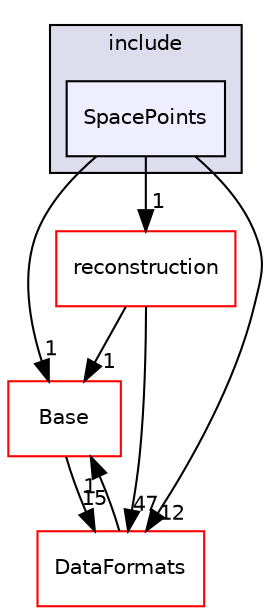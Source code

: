 digraph "/home/travis/build/AliceO2Group/AliceO2/Detectors/TPC/calibration/SpacePoints/include/SpacePoints" {
  bgcolor=transparent;
  compound=true
  node [ fontsize="10", fontname="Helvetica"];
  edge [ labelfontsize="10", labelfontname="Helvetica"];
  subgraph clusterdir_2055e8b9f766f2ecf35205bcfa7b602c {
    graph [ bgcolor="#ddddee", pencolor="black", label="include" fontname="Helvetica", fontsize="10", URL="dir_2055e8b9f766f2ecf35205bcfa7b602c.html"]
  dir_80fe905438b505ae8657607966343586 [shape=box, label="SpacePoints", style="filled", fillcolor="#eeeeff", pencolor="black", URL="dir_80fe905438b505ae8657607966343586.html"];
  }
  dir_a5de047958dd458e809773c6ffaa8478 [shape=box label="reconstruction" color="red" URL="dir_a5de047958dd458e809773c6ffaa8478.html"];
  dir_37c90836491b695b472bf98d1be8336b [shape=box label="Base" color="red" URL="dir_37c90836491b695b472bf98d1be8336b.html"];
  dir_2171f7ec022c5423887b07c69b2f5b48 [shape=box label="DataFormats" color="red" URL="dir_2171f7ec022c5423887b07c69b2f5b48.html"];
  dir_a5de047958dd458e809773c6ffaa8478->dir_37c90836491b695b472bf98d1be8336b [headlabel="1", labeldistance=1.5 headhref="dir_000377_000275.html"];
  dir_a5de047958dd458e809773c6ffaa8478->dir_2171f7ec022c5423887b07c69b2f5b48 [headlabel="47", labeldistance=1.5 headhref="dir_000377_000080.html"];
  dir_37c90836491b695b472bf98d1be8336b->dir_2171f7ec022c5423887b07c69b2f5b48 [headlabel="15", labeldistance=1.5 headhref="dir_000275_000080.html"];
  dir_80fe905438b505ae8657607966343586->dir_a5de047958dd458e809773c6ffaa8478 [headlabel="1", labeldistance=1.5 headhref="dir_000639_000377.html"];
  dir_80fe905438b505ae8657607966343586->dir_37c90836491b695b472bf98d1be8336b [headlabel="1", labeldistance=1.5 headhref="dir_000639_000275.html"];
  dir_80fe905438b505ae8657607966343586->dir_2171f7ec022c5423887b07c69b2f5b48 [headlabel="12", labeldistance=1.5 headhref="dir_000639_000080.html"];
  dir_2171f7ec022c5423887b07c69b2f5b48->dir_37c90836491b695b472bf98d1be8336b [headlabel="1", labeldistance=1.5 headhref="dir_000080_000275.html"];
}
